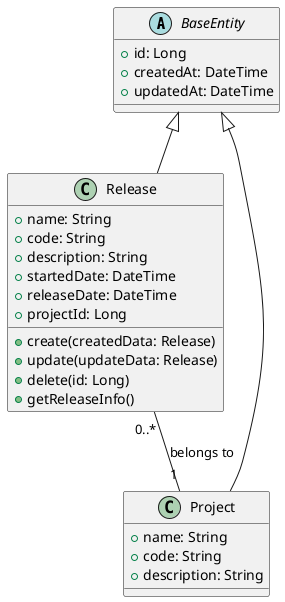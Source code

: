 @startuml
abstract class BaseEntity {
  +id: Long
  +createdAt: DateTime
  +updatedAt: DateTime
}

class Release {
  + name: String
  + code: String
  + description: String
  + startedDate: DateTime
  + releaseDate: DateTime
  + projectId: Long

  + create(createdData: Release)
  + update(updateData: Release)
  + delete(id: Long)
  + getReleaseInfo()
}
class Project {
  +name: String
  +code: String
  +description: String
}
BaseEntity <|-- Release
BaseEntity <|-- Project
Release "0..*" -- "1" Project : belongs to
@enduml